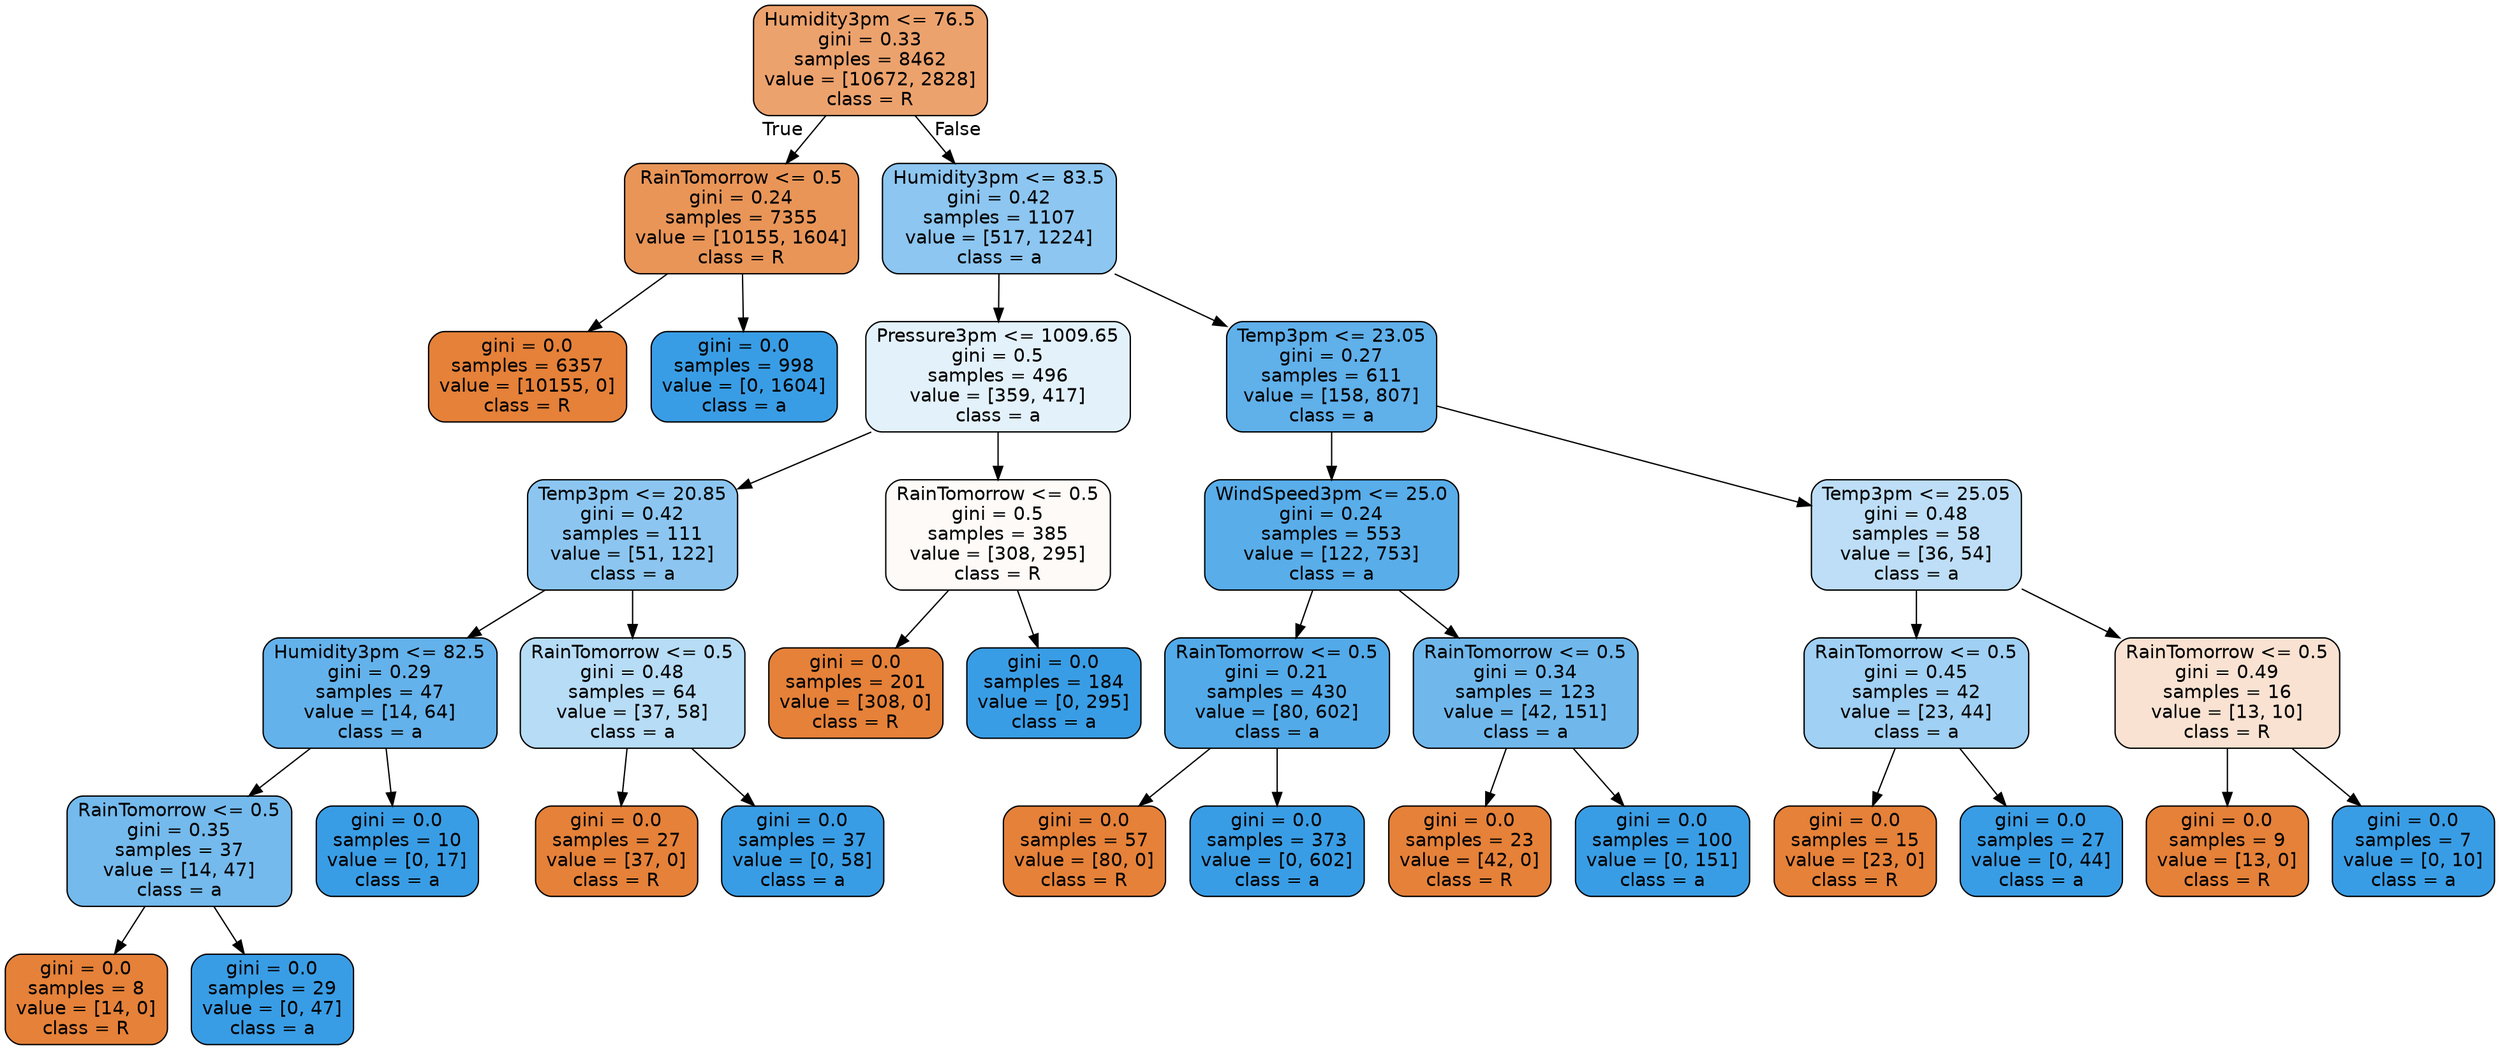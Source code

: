 digraph Tree {
node [shape=box, style="filled, rounded", color="black", fontname="helvetica"] ;
edge [fontname="helvetica"] ;
0 [label="Humidity3pm <= 76.5\ngini = 0.33\nsamples = 8462\nvalue = [10672, 2828]\nclass = R", fillcolor="#eca26d"] ;
1 [label="RainTomorrow <= 0.5\ngini = 0.24\nsamples = 7355\nvalue = [10155, 1604]\nclass = R", fillcolor="#e99558"] ;
0 -> 1 [labeldistance=2.5, labelangle=45, headlabel="True"] ;
2 [label="gini = 0.0\nsamples = 6357\nvalue = [10155, 0]\nclass = R", fillcolor="#e58139"] ;
1 -> 2 ;
3 [label="gini = 0.0\nsamples = 998\nvalue = [0, 1604]\nclass = a", fillcolor="#399de5"] ;
1 -> 3 ;
4 [label="Humidity3pm <= 83.5\ngini = 0.42\nsamples = 1107\nvalue = [517, 1224]\nclass = a", fillcolor="#8dc6f0"] ;
0 -> 4 [labeldistance=2.5, labelangle=-45, headlabel="False"] ;
5 [label="Pressure3pm <= 1009.65\ngini = 0.5\nsamples = 496\nvalue = [359, 417]\nclass = a", fillcolor="#e3f1fb"] ;
4 -> 5 ;
6 [label="Temp3pm <= 20.85\ngini = 0.42\nsamples = 111\nvalue = [51, 122]\nclass = a", fillcolor="#8cc6f0"] ;
5 -> 6 ;
7 [label="Humidity3pm <= 82.5\ngini = 0.29\nsamples = 47\nvalue = [14, 64]\nclass = a", fillcolor="#64b2eb"] ;
6 -> 7 ;
8 [label="RainTomorrow <= 0.5\ngini = 0.35\nsamples = 37\nvalue = [14, 47]\nclass = a", fillcolor="#74baed"] ;
7 -> 8 ;
9 [label="gini = 0.0\nsamples = 8\nvalue = [14, 0]\nclass = R", fillcolor="#e58139"] ;
8 -> 9 ;
10 [label="gini = 0.0\nsamples = 29\nvalue = [0, 47]\nclass = a", fillcolor="#399de5"] ;
8 -> 10 ;
11 [label="gini = 0.0\nsamples = 10\nvalue = [0, 17]\nclass = a", fillcolor="#399de5"] ;
7 -> 11 ;
12 [label="RainTomorrow <= 0.5\ngini = 0.48\nsamples = 64\nvalue = [37, 58]\nclass = a", fillcolor="#b7dcf6"] ;
6 -> 12 ;
13 [label="gini = 0.0\nsamples = 27\nvalue = [37, 0]\nclass = R", fillcolor="#e58139"] ;
12 -> 13 ;
14 [label="gini = 0.0\nsamples = 37\nvalue = [0, 58]\nclass = a", fillcolor="#399de5"] ;
12 -> 14 ;
15 [label="RainTomorrow <= 0.5\ngini = 0.5\nsamples = 385\nvalue = [308, 295]\nclass = R", fillcolor="#fefaf7"] ;
5 -> 15 ;
16 [label="gini = 0.0\nsamples = 201\nvalue = [308, 0]\nclass = R", fillcolor="#e58139"] ;
15 -> 16 ;
17 [label="gini = 0.0\nsamples = 184\nvalue = [0, 295]\nclass = a", fillcolor="#399de5"] ;
15 -> 17 ;
18 [label="Temp3pm <= 23.05\ngini = 0.27\nsamples = 611\nvalue = [158, 807]\nclass = a", fillcolor="#60b0ea"] ;
4 -> 18 ;
19 [label="WindSpeed3pm <= 25.0\ngini = 0.24\nsamples = 553\nvalue = [122, 753]\nclass = a", fillcolor="#59ade9"] ;
18 -> 19 ;
20 [label="RainTomorrow <= 0.5\ngini = 0.21\nsamples = 430\nvalue = [80, 602]\nclass = a", fillcolor="#53aae8"] ;
19 -> 20 ;
21 [label="gini = 0.0\nsamples = 57\nvalue = [80, 0]\nclass = R", fillcolor="#e58139"] ;
20 -> 21 ;
22 [label="gini = 0.0\nsamples = 373\nvalue = [0, 602]\nclass = a", fillcolor="#399de5"] ;
20 -> 22 ;
23 [label="RainTomorrow <= 0.5\ngini = 0.34\nsamples = 123\nvalue = [42, 151]\nclass = a", fillcolor="#70b8ec"] ;
19 -> 23 ;
24 [label="gini = 0.0\nsamples = 23\nvalue = [42, 0]\nclass = R", fillcolor="#e58139"] ;
23 -> 24 ;
25 [label="gini = 0.0\nsamples = 100\nvalue = [0, 151]\nclass = a", fillcolor="#399de5"] ;
23 -> 25 ;
26 [label="Temp3pm <= 25.05\ngini = 0.48\nsamples = 58\nvalue = [36, 54]\nclass = a", fillcolor="#bddef6"] ;
18 -> 26 ;
27 [label="RainTomorrow <= 0.5\ngini = 0.45\nsamples = 42\nvalue = [23, 44]\nclass = a", fillcolor="#a0d0f3"] ;
26 -> 27 ;
28 [label="gini = 0.0\nsamples = 15\nvalue = [23, 0]\nclass = R", fillcolor="#e58139"] ;
27 -> 28 ;
29 [label="gini = 0.0\nsamples = 27\nvalue = [0, 44]\nclass = a", fillcolor="#399de5"] ;
27 -> 29 ;
30 [label="RainTomorrow <= 0.5\ngini = 0.49\nsamples = 16\nvalue = [13, 10]\nclass = R", fillcolor="#f9e2d1"] ;
26 -> 30 ;
31 [label="gini = 0.0\nsamples = 9\nvalue = [13, 0]\nclass = R", fillcolor="#e58139"] ;
30 -> 31 ;
32 [label="gini = 0.0\nsamples = 7\nvalue = [0, 10]\nclass = a", fillcolor="#399de5"] ;
30 -> 32 ;
}